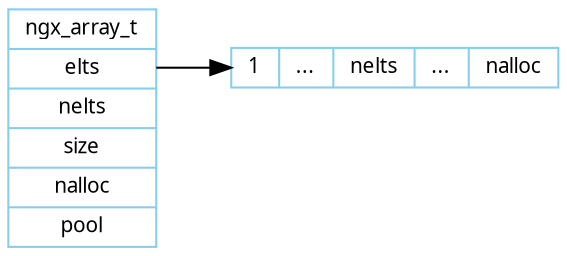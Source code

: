 digraph ngx_array {
   rankdir=LR;
   node [shape=record, color=skyblue, fontname="Verdana", fontsize=10];
   ngx_array_t [label="ngx_array_t|<elts>elts|nelts|size|nalloc|pool"];
   elts_1 [label="{1|...|nelts|...|nalloc}", height=0.1];
   ngx_array_t:elts -> elts_1;
}